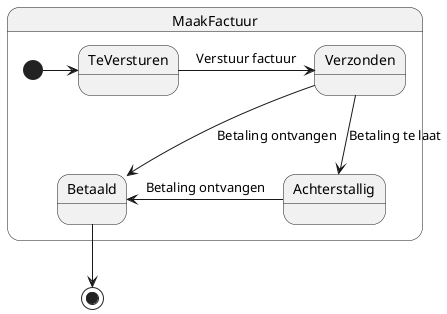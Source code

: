 @startuml

state MaakFactuur {
    [*] -right-> TeVersturen
    TeVersturen -right-> Verzonden : Verstuur factuur
    Verzonden --> Betaald : Betaling ontvangen
    Verzonden --> Achterstallig : Betaling te laat
    Achterstallig -left-> Betaald : Betaling ontvangen
}

Betaald --> [*]

@enduml